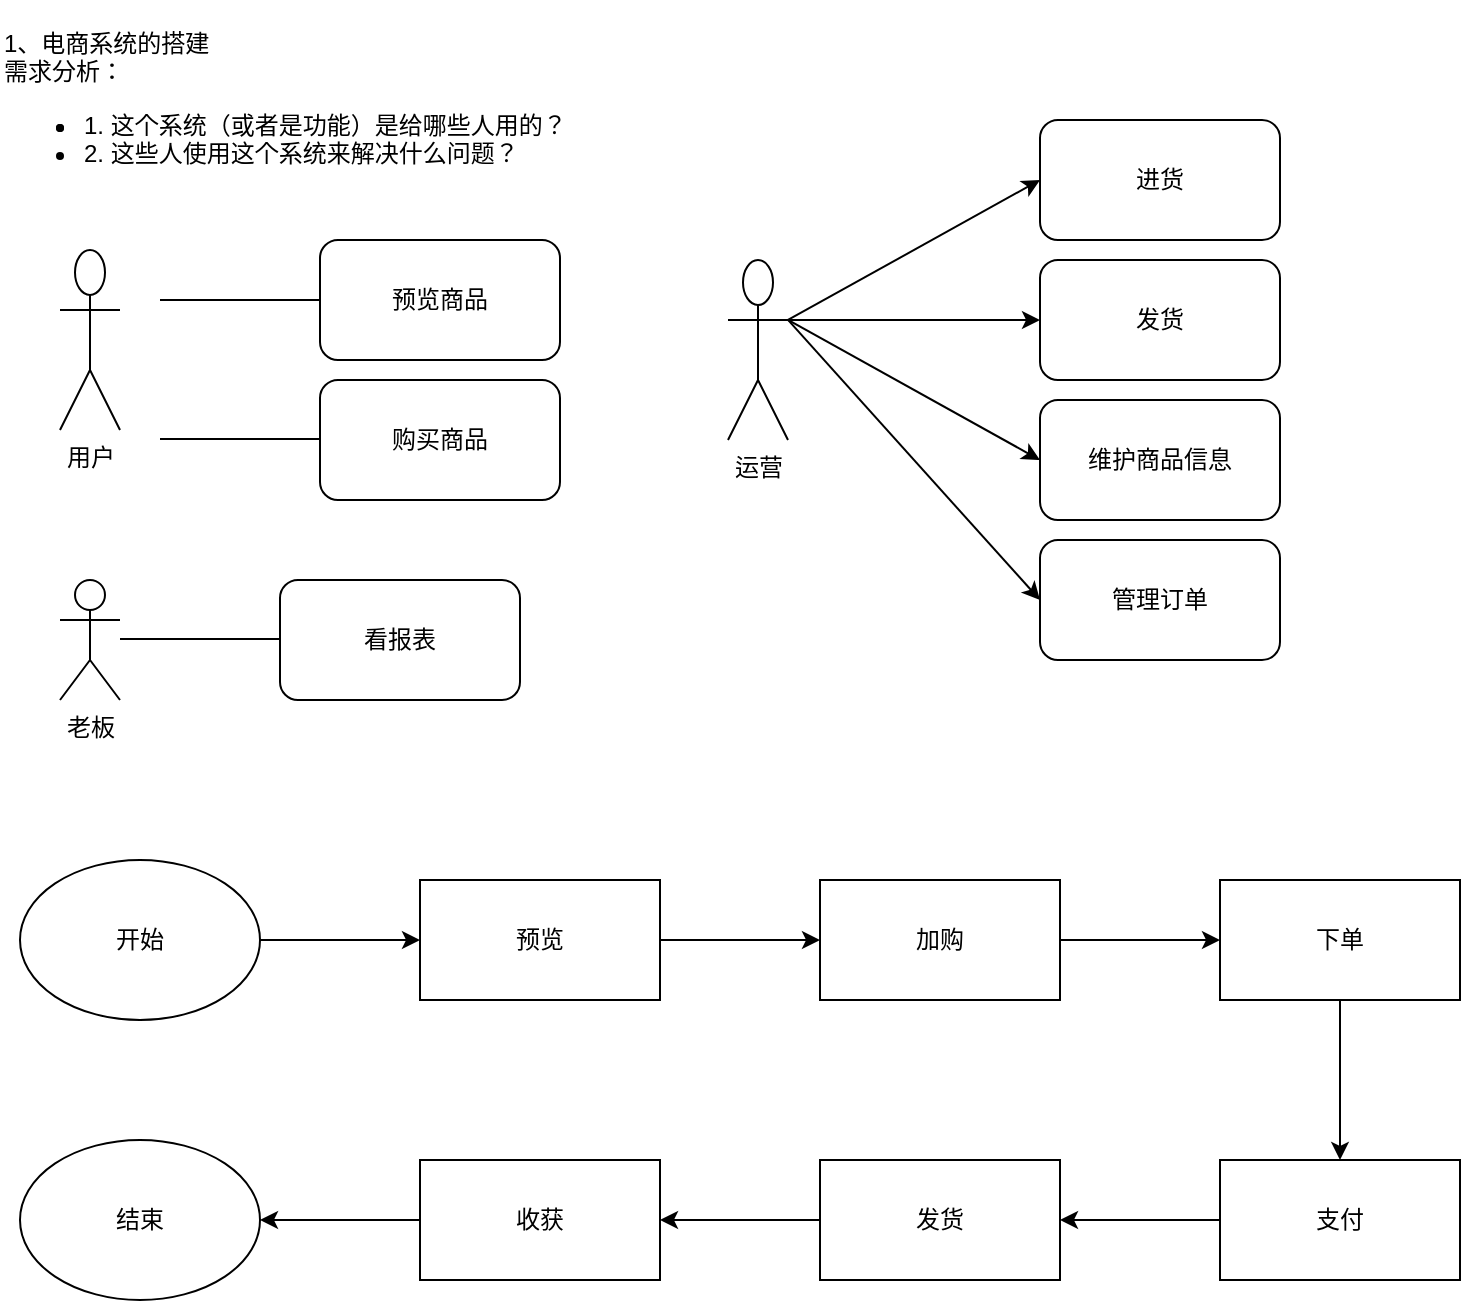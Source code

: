 <mxfile version="24.6.4" type="github">
  <diagram name="用例图" id="i_Y4PKw0t_X387ri3_c1">
    <mxGraphModel dx="1050" dy="522" grid="1" gridSize="10" guides="1" tooltips="1" connect="1" arrows="1" fold="1" page="1" pageScale="1" pageWidth="827" pageHeight="1169" math="0" shadow="0">
      <root>
        <mxCell id="0" />
        <mxCell id="1" parent="0" />
        <mxCell id="1zf5niuunJw02QII2KFR-1" value="1、电商系统的搭建&lt;div&gt;需求分析：&lt;/div&gt;&lt;div&gt;&lt;ul&gt;&lt;li&gt;&lt;li&gt;1. 这个系统（或者是功能）是给哪些人用的？&lt;/li&gt;&lt;li&gt;2. 这些人使用这个系统来解决什么问题？&lt;/li&gt;&lt;/li&gt;&lt;/ul&gt;&lt;/div&gt;" style="text;html=1;align=left;verticalAlign=middle;whiteSpace=wrap;rounded=0;" vertex="1" parent="1">
          <mxGeometry x="20" y="30" width="480" height="110" as="geometry" />
        </mxCell>
        <mxCell id="1zf5niuunJw02QII2KFR-2" value="用户" style="shape=umlActor;verticalLabelPosition=bottom;verticalAlign=top;html=1;outlineConnect=0;" vertex="1" parent="1">
          <mxGeometry x="50" y="155" width="30" height="90" as="geometry" />
        </mxCell>
        <mxCell id="1zf5niuunJw02QII2KFR-19" style="rounded=0;orthogonalLoop=1;jettySize=auto;html=1;exitX=1;exitY=0.333;exitDx=0;exitDy=0;exitPerimeter=0;entryX=0;entryY=0.5;entryDx=0;entryDy=0;" edge="1" parent="1" source="1zf5niuunJw02QII2KFR-7" target="1zf5niuunJw02QII2KFR-15">
          <mxGeometry relative="1" as="geometry">
            <mxPoint x="460" y="170" as="targetPoint" />
          </mxGeometry>
        </mxCell>
        <mxCell id="1zf5niuunJw02QII2KFR-20" style="edgeStyle=orthogonalEdgeStyle;rounded=0;orthogonalLoop=1;jettySize=auto;html=1;exitX=1;exitY=0.333;exitDx=0;exitDy=0;exitPerimeter=0;entryX=0;entryY=0.5;entryDx=0;entryDy=0;" edge="1" parent="1" source="1zf5niuunJw02QII2KFR-7" target="1zf5niuunJw02QII2KFR-16">
          <mxGeometry relative="1" as="geometry" />
        </mxCell>
        <mxCell id="1zf5niuunJw02QII2KFR-21" style="rounded=0;orthogonalLoop=1;jettySize=auto;html=1;exitX=1;exitY=0.333;exitDx=0;exitDy=0;exitPerimeter=0;entryX=0;entryY=0.5;entryDx=0;entryDy=0;" edge="1" parent="1" source="1zf5niuunJw02QII2KFR-7" target="1zf5niuunJw02QII2KFR-17">
          <mxGeometry relative="1" as="geometry" />
        </mxCell>
        <mxCell id="1zf5niuunJw02QII2KFR-22" style="rounded=0;orthogonalLoop=1;jettySize=auto;html=1;exitX=1;exitY=0.333;exitDx=0;exitDy=0;exitPerimeter=0;entryX=0;entryY=0.5;entryDx=0;entryDy=0;" edge="1" parent="1" source="1zf5niuunJw02QII2KFR-7" target="1zf5niuunJw02QII2KFR-18">
          <mxGeometry relative="1" as="geometry" />
        </mxCell>
        <mxCell id="1zf5niuunJw02QII2KFR-7" value="运营" style="shape=umlActor;verticalLabelPosition=bottom;verticalAlign=top;html=1;outlineConnect=0;" vertex="1" parent="1">
          <mxGeometry x="384" y="160" width="30" height="90" as="geometry" />
        </mxCell>
        <mxCell id="1zf5niuunJw02QII2KFR-8" value="老板" style="shape=umlActor;verticalLabelPosition=bottom;verticalAlign=top;html=1;outlineConnect=0;" vertex="1" parent="1">
          <mxGeometry x="50" y="320" width="30" height="60" as="geometry" />
        </mxCell>
        <mxCell id="1zf5niuunJw02QII2KFR-9" value="" style="endArrow=none;html=1;rounded=0;" edge="1" parent="1">
          <mxGeometry width="50" height="50" relative="1" as="geometry">
            <mxPoint x="100" y="180" as="sourcePoint" />
            <mxPoint x="180" y="180" as="targetPoint" />
          </mxGeometry>
        </mxCell>
        <mxCell id="1zf5niuunJw02QII2KFR-10" value="" style="endArrow=none;html=1;rounded=0;" edge="1" parent="1">
          <mxGeometry width="50" height="50" relative="1" as="geometry">
            <mxPoint x="100" y="249.5" as="sourcePoint" />
            <mxPoint x="180" y="249.5" as="targetPoint" />
          </mxGeometry>
        </mxCell>
        <mxCell id="1zf5niuunJw02QII2KFR-11" value="" style="endArrow=none;html=1;rounded=0;" edge="1" parent="1">
          <mxGeometry width="50" height="50" relative="1" as="geometry">
            <mxPoint x="80" y="349.5" as="sourcePoint" />
            <mxPoint x="160" y="349.5" as="targetPoint" />
          </mxGeometry>
        </mxCell>
        <mxCell id="1zf5niuunJw02QII2KFR-12" value="看报表" style="rounded=1;whiteSpace=wrap;html=1;" vertex="1" parent="1">
          <mxGeometry x="160" y="320" width="120" height="60" as="geometry" />
        </mxCell>
        <mxCell id="1zf5niuunJw02QII2KFR-13" value="预览商品" style="rounded=1;whiteSpace=wrap;html=1;" vertex="1" parent="1">
          <mxGeometry x="180" y="150" width="120" height="60" as="geometry" />
        </mxCell>
        <mxCell id="1zf5niuunJw02QII2KFR-14" value="购买商品" style="rounded=1;whiteSpace=wrap;html=1;" vertex="1" parent="1">
          <mxGeometry x="180" y="220" width="120" height="60" as="geometry" />
        </mxCell>
        <mxCell id="1zf5niuunJw02QII2KFR-15" value="进货" style="rounded=1;whiteSpace=wrap;html=1;" vertex="1" parent="1">
          <mxGeometry x="540" y="90" width="120" height="60" as="geometry" />
        </mxCell>
        <mxCell id="1zf5niuunJw02QII2KFR-16" value="发货" style="rounded=1;whiteSpace=wrap;html=1;" vertex="1" parent="1">
          <mxGeometry x="540" y="160" width="120" height="60" as="geometry" />
        </mxCell>
        <mxCell id="1zf5niuunJw02QII2KFR-17" value="维护商品信息" style="rounded=1;whiteSpace=wrap;html=1;" vertex="1" parent="1">
          <mxGeometry x="540" y="230" width="120" height="60" as="geometry" />
        </mxCell>
        <mxCell id="1zf5niuunJw02QII2KFR-18" value="管理订单" style="rounded=1;whiteSpace=wrap;html=1;" vertex="1" parent="1">
          <mxGeometry x="540" y="300" width="120" height="60" as="geometry" />
        </mxCell>
        <mxCell id="1zf5niuunJw02QII2KFR-26" value="" style="edgeStyle=orthogonalEdgeStyle;rounded=0;orthogonalLoop=1;jettySize=auto;html=1;" edge="1" parent="1" source="1zf5niuunJw02QII2KFR-23" target="1zf5niuunJw02QII2KFR-25">
          <mxGeometry relative="1" as="geometry" />
        </mxCell>
        <mxCell id="1zf5niuunJw02QII2KFR-23" value="开始" style="ellipse;whiteSpace=wrap;html=1;" vertex="1" parent="1">
          <mxGeometry x="30" y="460" width="120" height="80" as="geometry" />
        </mxCell>
        <mxCell id="1zf5niuunJw02QII2KFR-24" value="结束" style="ellipse;whiteSpace=wrap;html=1;" vertex="1" parent="1">
          <mxGeometry x="30" y="600" width="120" height="80" as="geometry" />
        </mxCell>
        <mxCell id="1zf5niuunJw02QII2KFR-28" value="" style="edgeStyle=orthogonalEdgeStyle;rounded=0;orthogonalLoop=1;jettySize=auto;html=1;" edge="1" parent="1" source="1zf5niuunJw02QII2KFR-25" target="1zf5niuunJw02QII2KFR-27">
          <mxGeometry relative="1" as="geometry" />
        </mxCell>
        <mxCell id="1zf5niuunJw02QII2KFR-25" value="预览" style="whiteSpace=wrap;html=1;" vertex="1" parent="1">
          <mxGeometry x="230" y="470" width="120" height="60" as="geometry" />
        </mxCell>
        <mxCell id="1zf5niuunJw02QII2KFR-30" value="" style="edgeStyle=orthogonalEdgeStyle;rounded=0;orthogonalLoop=1;jettySize=auto;html=1;" edge="1" parent="1" source="1zf5niuunJw02QII2KFR-27" target="1zf5niuunJw02QII2KFR-29">
          <mxGeometry relative="1" as="geometry" />
        </mxCell>
        <mxCell id="1zf5niuunJw02QII2KFR-27" value="加购" style="whiteSpace=wrap;html=1;" vertex="1" parent="1">
          <mxGeometry x="430" y="470" width="120" height="60" as="geometry" />
        </mxCell>
        <mxCell id="1zf5niuunJw02QII2KFR-32" value="" style="edgeStyle=orthogonalEdgeStyle;rounded=0;orthogonalLoop=1;jettySize=auto;html=1;" edge="1" parent="1" source="1zf5niuunJw02QII2KFR-29" target="1zf5niuunJw02QII2KFR-31">
          <mxGeometry relative="1" as="geometry" />
        </mxCell>
        <mxCell id="1zf5niuunJw02QII2KFR-29" value="下单" style="whiteSpace=wrap;html=1;" vertex="1" parent="1">
          <mxGeometry x="630" y="470" width="120" height="60" as="geometry" />
        </mxCell>
        <mxCell id="1zf5niuunJw02QII2KFR-34" value="" style="edgeStyle=orthogonalEdgeStyle;rounded=0;orthogonalLoop=1;jettySize=auto;html=1;" edge="1" parent="1" source="1zf5niuunJw02QII2KFR-31" target="1zf5niuunJw02QII2KFR-33">
          <mxGeometry relative="1" as="geometry" />
        </mxCell>
        <mxCell id="1zf5niuunJw02QII2KFR-31" value="支付" style="whiteSpace=wrap;html=1;" vertex="1" parent="1">
          <mxGeometry x="630" y="610" width="120" height="60" as="geometry" />
        </mxCell>
        <mxCell id="1zf5niuunJw02QII2KFR-36" value="" style="edgeStyle=orthogonalEdgeStyle;rounded=0;orthogonalLoop=1;jettySize=auto;html=1;" edge="1" parent="1" source="1zf5niuunJw02QII2KFR-33" target="1zf5niuunJw02QII2KFR-35">
          <mxGeometry relative="1" as="geometry" />
        </mxCell>
        <mxCell id="1zf5niuunJw02QII2KFR-33" value="发货" style="whiteSpace=wrap;html=1;" vertex="1" parent="1">
          <mxGeometry x="430" y="610" width="120" height="60" as="geometry" />
        </mxCell>
        <mxCell id="1zf5niuunJw02QII2KFR-37" style="edgeStyle=orthogonalEdgeStyle;rounded=0;orthogonalLoop=1;jettySize=auto;html=1;exitX=0;exitY=0.5;exitDx=0;exitDy=0;" edge="1" parent="1" source="1zf5niuunJw02QII2KFR-35" target="1zf5niuunJw02QII2KFR-24">
          <mxGeometry relative="1" as="geometry" />
        </mxCell>
        <mxCell id="1zf5niuunJw02QII2KFR-35" value="收获" style="whiteSpace=wrap;html=1;" vertex="1" parent="1">
          <mxGeometry x="230" y="610" width="120" height="60" as="geometry" />
        </mxCell>
      </root>
    </mxGraphModel>
  </diagram>
</mxfile>
